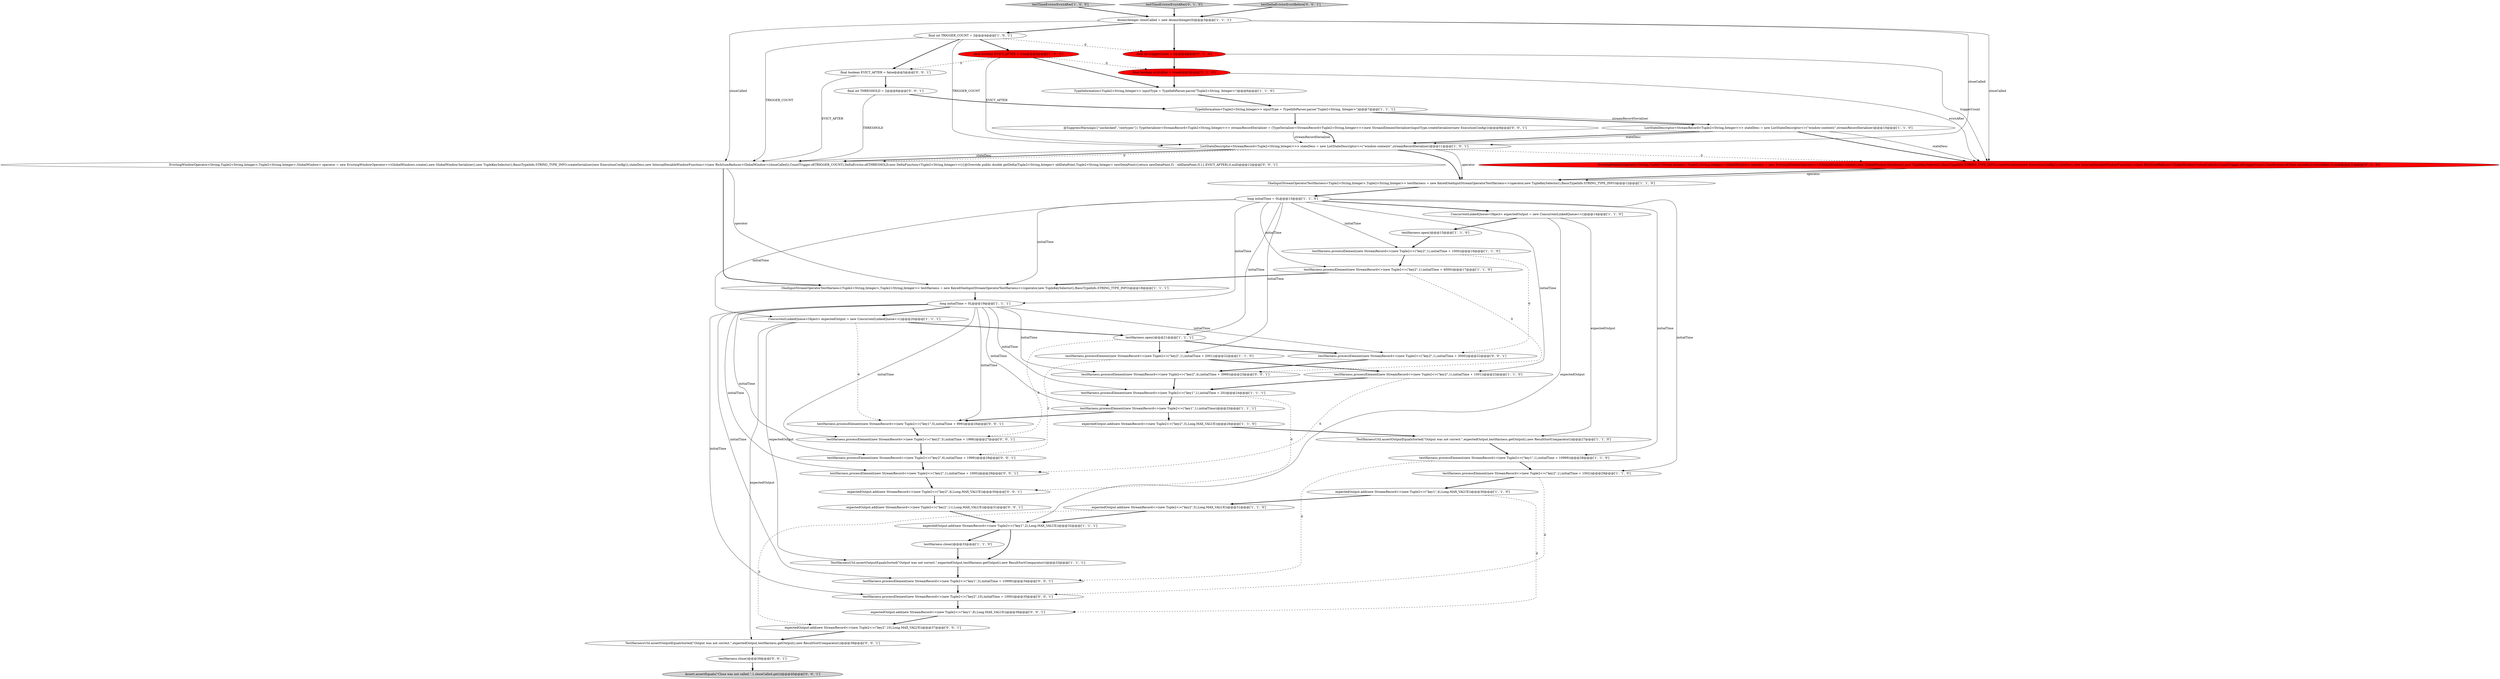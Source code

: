 digraph {
20 [style = filled, label = "TypeInformation<Tuple2<String,Integer>> inputType = TypeInfoParser.parse(\"Tuple2<String, Integer>\")@@@7@@@['1', '1', '1']", fillcolor = white, shape = ellipse image = "AAA0AAABBB1BBB"];
14 [style = filled, label = "testHarness.processElement(new StreamRecord<>(new Tuple2<>(\"key2\",1),initialTime + 2001))@@@22@@@['1', '1', '0']", fillcolor = white, shape = ellipse image = "AAA0AAABBB1BBB"];
33 [style = filled, label = "final int triggerCount = 2@@@4@@@['0', '1', '0']", fillcolor = red, shape = ellipse image = "AAA1AAABBB2BBB"];
11 [style = filled, label = "expectedOutput.add(new StreamRecord<>(new Tuple2<>(\"key1\",2),Long.MAX_VALUE))@@@32@@@['1', '1', '1']", fillcolor = white, shape = ellipse image = "AAA0AAABBB1BBB"];
34 [style = filled, label = "EvictingWindowOperator<String,Tuple2<String,Integer>,Tuple2<String,Integer>,GlobalWindow> operator = new EvictingWindowOperator<>(GlobalWindows.create(),new GlobalWindow.Serializer(),new TupleKeySelector(),BasicTypeInfo.STRING_TYPE_INFO.createSerializer(new ExecutionConfig()),stateDesc,new InternalIterableWindowFunction<>(new RichSumReducer<GlobalWindow>(closeCalled)),CountTrigger.of(triggerCount),TimeEvictor.of(Time.seconds(2),evictAfter),0,null)@@@11@@@['0', '1', '0']", fillcolor = red, shape = ellipse image = "AAA1AAABBB2BBB"];
2 [style = filled, label = "testHarness.open()@@@21@@@['1', '1', '1']", fillcolor = white, shape = ellipse image = "AAA0AAABBB1BBB"];
6 [style = filled, label = "testHarness.processElement(new StreamRecord<>(new Tuple2<>(\"key1\",1),initialTime + 20))@@@24@@@['1', '1', '1']", fillcolor = white, shape = ellipse image = "AAA0AAABBB1BBB"];
15 [style = filled, label = "testTimeEvictorEvictAfter['1', '0', '0']", fillcolor = lightgray, shape = diamond image = "AAA0AAABBB1BBB"];
4 [style = filled, label = "ListStateDescriptor<StreamRecord<Tuple2<String,Integer>>> stateDesc = new ListStateDescriptor<>(\"window-contents\",streamRecordSerializer)@@@11@@@['1', '0', '1']", fillcolor = white, shape = ellipse image = "AAA0AAABBB1BBB"];
38 [style = filled, label = "expectedOutput.add(new StreamRecord<>(new Tuple2<>(\"key1\",8),Long.MAX_VALUE))@@@36@@@['0', '0', '1']", fillcolor = white, shape = ellipse image = "AAA0AAABBB3BBB"];
42 [style = filled, label = "testHarness.processElement(new StreamRecord<>(new Tuple2<>(\"key2\",4),initialTime + 3999))@@@23@@@['0', '0', '1']", fillcolor = white, shape = ellipse image = "AAA0AAABBB3BBB"];
45 [style = filled, label = "testHarness.processElement(new StreamRecord<>(new Tuple2<>(\"key2\",5),initialTime + 1998))@@@27@@@['0', '0', '1']", fillcolor = white, shape = ellipse image = "AAA0AAABBB3BBB"];
48 [style = filled, label = "testHarness.processElement(new StreamRecord<>(new Tuple2<>(\"key1\",3),initialTime + 10999))@@@34@@@['0', '0', '1']", fillcolor = white, shape = ellipse image = "AAA0AAABBB3BBB"];
53 [style = filled, label = "testHarness.processElement(new StreamRecord<>(new Tuple2<>(\"key2\",1),initialTime + 3000))@@@22@@@['0', '0', '1']", fillcolor = white, shape = ellipse image = "AAA0AAABBB3BBB"];
46 [style = filled, label = "EvictingWindowOperator<String,Tuple2<String,Integer>,Tuple2<String,Integer>,GlobalWindow> operator = new EvictingWindowOperator<>(GlobalWindows.create(),new GlobalWindow.Serializer(),new TupleKeySelector(),BasicTypeInfo.STRING_TYPE_INFO.createSerializer(new ExecutionConfig()),stateDesc,new InternalIterableWindowFunction<>(new RichSumReducer<GlobalWindow>(closeCalled)),CountTrigger.of(TRIGGER_COUNT),DeltaEvictor.of(THRESHOLD,new DeltaFunction<Tuple2<String,Integer>>(){@Override public double getDelta(Tuple2<String,Integer> oldDataPoint,Tuple2<String,Integer> newDataPoint){return newDataPoint.f1 - oldDataPoint.f1}},EVICT_AFTER),0,null)@@@12@@@['0', '0', '1']", fillcolor = white, shape = ellipse image = "AAA0AAABBB3BBB"];
8 [style = filled, label = "TypeInformation<Tuple2<String,Integer>> inputType = TypeInfoParser.parse(\"Tuple2<String, Integer>\")@@@6@@@['1', '1', '0']", fillcolor = white, shape = ellipse image = "AAA0AAABBB1BBB"];
12 [style = filled, label = "TestHarnessUtil.assertOutputEqualsSorted(\"Output was not correct.\",expectedOutput,testHarness.getOutput(),new ResultSortComparator())@@@33@@@['1', '1', '1']", fillcolor = white, shape = ellipse image = "AAA0AAABBB1BBB"];
0 [style = filled, label = "AtomicInteger closeCalled = new AtomicInteger(0)@@@3@@@['1', '1', '1']", fillcolor = white, shape = ellipse image = "AAA0AAABBB1BBB"];
40 [style = filled, label = "expectedOutput.add(new StreamRecord<>(new Tuple2<>(\"key2\",11),Long.MAX_VALUE))@@@31@@@['0', '0', '1']", fillcolor = white, shape = ellipse image = "AAA0AAABBB3BBB"];
47 [style = filled, label = "expectedOutput.add(new StreamRecord<>(new Tuple2<>(\"key2\",10),Long.MAX_VALUE))@@@37@@@['0', '0', '1']", fillcolor = white, shape = ellipse image = "AAA0AAABBB3BBB"];
49 [style = filled, label = "testHarness.processElement(new StreamRecord<>(new Tuple2<>(\"key2\",6),initialTime + 1999))@@@28@@@['0', '0', '1']", fillcolor = white, shape = ellipse image = "AAA0AAABBB3BBB"];
7 [style = filled, label = "expectedOutput.add(new StreamRecord<>(new Tuple2<>(\"key2\",3),Long.MAX_VALUE))@@@26@@@['1', '1', '0']", fillcolor = white, shape = ellipse image = "AAA0AAABBB1BBB"];
23 [style = filled, label = "ListStateDescriptor<StreamRecord<Tuple2<String,Integer>>> stateDesc = new ListStateDescriptor<>(\"window-contents\",streamRecordSerializer)@@@10@@@['1', '1', '0']", fillcolor = white, shape = ellipse image = "AAA0AAABBB1BBB"];
32 [style = filled, label = "testTimeEvictorEvictAfter['0', '1', '0']", fillcolor = lightgray, shape = diamond image = "AAA0AAABBB2BBB"];
29 [style = filled, label = "testHarness.processElement(new StreamRecord<>(new Tuple2<>(\"key2\",1),initialTime + 1002))@@@29@@@['1', '1', '0']", fillcolor = white, shape = ellipse image = "AAA0AAABBB1BBB"];
39 [style = filled, label = "testHarness.processElement(new StreamRecord<>(new Tuple2<>(\"key2\",1),initialTime + 1000))@@@29@@@['0', '0', '1']", fillcolor = white, shape = ellipse image = "AAA0AAABBB3BBB"];
27 [style = filled, label = "expectedOutput.add(new StreamRecord<>(new Tuple2<>(\"key1\",4),Long.MAX_VALUE))@@@30@@@['1', '1', '0']", fillcolor = white, shape = ellipse image = "AAA0AAABBB1BBB"];
54 [style = filled, label = "final boolean EVICT_AFTER = false@@@5@@@['0', '0', '1']", fillcolor = white, shape = ellipse image = "AAA0AAABBB3BBB"];
37 [style = filled, label = "Assert.assertEquals(\"Close was not called.\",1,closeCalled.get())@@@40@@@['0', '0', '1']", fillcolor = lightgray, shape = ellipse image = "AAA0AAABBB3BBB"];
13 [style = filled, label = "testHarness.open()@@@15@@@['1', '1', '0']", fillcolor = white, shape = ellipse image = "AAA0AAABBB1BBB"];
43 [style = filled, label = "@SuppressWarnings({\"unchecked\",\"rawtypes\"}) TypeSerializer<StreamRecord<Tuple2<String,Integer>>> streamRecordSerializer = (TypeSerializer<StreamRecord<Tuple2<String,Integer>>>)new StreamElementSerializer(inputType.createSerializer(new ExecutionConfig()))@@@8@@@['0', '0', '1']", fillcolor = white, shape = ellipse image = "AAA0AAABBB3BBB"];
5 [style = filled, label = "ConcurrentLinkedQueue<Object> expectedOutput = new ConcurrentLinkedQueue<>()@@@20@@@['1', '1', '1']", fillcolor = white, shape = ellipse image = "AAA0AAABBB1BBB"];
22 [style = filled, label = "final int TRIGGER_COUNT = 2@@@4@@@['1', '0', '1']", fillcolor = white, shape = ellipse image = "AAA0AAABBB1BBB"];
28 [style = filled, label = "TestHarnessUtil.assertOutputEqualsSorted(\"Output was not correct.\",expectedOutput,testHarness.getOutput(),new ResultSortComparator())@@@27@@@['1', '1', '0']", fillcolor = white, shape = ellipse image = "AAA0AAABBB1BBB"];
31 [style = filled, label = "final boolean evictAfter = true@@@5@@@['0', '1', '0']", fillcolor = red, shape = ellipse image = "AAA1AAABBB2BBB"];
21 [style = filled, label = "long initialTime = 0L@@@19@@@['1', '1', '1']", fillcolor = white, shape = ellipse image = "AAA0AAABBB1BBB"];
36 [style = filled, label = "TestHarnessUtil.assertOutputEqualsSorted(\"Output was not correct.\",expectedOutput,testHarness.getOutput(),new ResultSortComparator())@@@38@@@['0', '0', '1']", fillcolor = white, shape = ellipse image = "AAA0AAABBB3BBB"];
52 [style = filled, label = "final int THRESHOLD = 2@@@6@@@['0', '0', '1']", fillcolor = white, shape = ellipse image = "AAA0AAABBB3BBB"];
18 [style = filled, label = "testHarness.close()@@@33@@@['1', '1', '0']", fillcolor = white, shape = ellipse image = "AAA0AAABBB1BBB"];
35 [style = filled, label = "testDeltaEvictorEvictBefore['0', '0', '1']", fillcolor = lightgray, shape = diamond image = "AAA0AAABBB3BBB"];
16 [style = filled, label = "testHarness.processElement(new StreamRecord<>(new Tuple2<>(\"key1\",1),initialTime + 10999))@@@28@@@['1', '1', '0']", fillcolor = white, shape = ellipse image = "AAA0AAABBB1BBB"];
51 [style = filled, label = "testHarness.close()@@@39@@@['0', '0', '1']", fillcolor = white, shape = ellipse image = "AAA0AAABBB3BBB"];
41 [style = filled, label = "testHarness.processElement(new StreamRecord<>(new Tuple2<>(\"key2\",10),initialTime + 1000))@@@35@@@['0', '0', '1']", fillcolor = white, shape = ellipse image = "AAA0AAABBB3BBB"];
50 [style = filled, label = "testHarness.processElement(new StreamRecord<>(new Tuple2<>(\"key1\",5),initialTime + 999))@@@26@@@['0', '0', '1']", fillcolor = white, shape = ellipse image = "AAA0AAABBB3BBB"];
44 [style = filled, label = "expectedOutput.add(new StreamRecord<>(new Tuple2<>(\"key2\",4),Long.MAX_VALUE))@@@30@@@['0', '0', '1']", fillcolor = white, shape = ellipse image = "AAA0AAABBB3BBB"];
1 [style = filled, label = "testHarness.processElement(new StreamRecord<>(new Tuple2<>(\"key2\",1),initialTime + 4000))@@@17@@@['1', '1', '0']", fillcolor = white, shape = ellipse image = "AAA0AAABBB1BBB"];
19 [style = filled, label = "OneInputStreamOperatorTestHarness<Tuple2<String,Integer>,Tuple2<String,Integer>> testHarness = new KeyedOneInputStreamOperatorTestHarness<>(operator,new TupleKeySelector(),BasicTypeInfo.STRING_TYPE_INFO)@@@18@@@['1', '1', '1']", fillcolor = white, shape = ellipse image = "AAA0AAABBB1BBB"];
24 [style = filled, label = "long initialTime = 0L@@@13@@@['1', '1', '0']", fillcolor = white, shape = ellipse image = "AAA0AAABBB1BBB"];
17 [style = filled, label = "ConcurrentLinkedQueue<Object> expectedOutput = new ConcurrentLinkedQueue<>()@@@14@@@['1', '1', '0']", fillcolor = white, shape = ellipse image = "AAA0AAABBB1BBB"];
9 [style = filled, label = "OneInputStreamOperatorTestHarness<Tuple2<String,Integer>,Tuple2<String,Integer>> testHarness = new KeyedOneInputStreamOperatorTestHarness<>(operator,new TupleKeySelector(),BasicTypeInfo.STRING_TYPE_INFO)@@@12@@@['1', '1', '0']", fillcolor = white, shape = ellipse image = "AAA0AAABBB1BBB"];
25 [style = filled, label = "final boolean EVICT_AFTER = true@@@5@@@['1', '0', '0']", fillcolor = red, shape = ellipse image = "AAA1AAABBB1BBB"];
26 [style = filled, label = "expectedOutput.add(new StreamRecord<>(new Tuple2<>(\"key2\",5),Long.MAX_VALUE))@@@31@@@['1', '1', '0']", fillcolor = white, shape = ellipse image = "AAA0AAABBB1BBB"];
3 [style = filled, label = "testHarness.processElement(new StreamRecord<>(new Tuple2<>(\"key2\",1),initialTime + 1001))@@@23@@@['1', '1', '0']", fillcolor = white, shape = ellipse image = "AAA0AAABBB1BBB"];
30 [style = filled, label = "testHarness.processElement(new StreamRecord<>(new Tuple2<>(\"key2\",1),initialTime + 1000))@@@16@@@['1', '1', '0']", fillcolor = white, shape = ellipse image = "AAA0AAABBB1BBB"];
10 [style = filled, label = "testHarness.processElement(new StreamRecord<>(new Tuple2<>(\"key1\",1),initialTime))@@@25@@@['1', '1', '1']", fillcolor = white, shape = ellipse image = "AAA0AAABBB1BBB"];
1->42 [style = dashed, label="0"];
14->3 [style = bold, label=""];
27->38 [style = dashed, label="0"];
34->9 [style = bold, label=""];
24->21 [style = solid, label="initialTime"];
21->10 [style = solid, label="initialTime"];
32->0 [style = bold, label=""];
24->16 [style = solid, label="initialTime"];
26->11 [style = bold, label=""];
43->4 [style = bold, label=""];
2->53 [style = bold, label=""];
40->11 [style = bold, label=""];
49->39 [style = bold, label=""];
8->20 [style = bold, label=""];
15->0 [style = bold, label=""];
2->14 [style = bold, label=""];
54->46 [style = solid, label="EVICT_AFTER"];
24->17 [style = bold, label=""];
50->45 [style = bold, label=""];
24->30 [style = solid, label="initialTime"];
24->3 [style = solid, label="initialTime"];
20->43 [style = bold, label=""];
52->46 [style = solid, label="THRESHOLD"];
24->14 [style = solid, label="initialTime"];
4->9 [style = solid, label="operator"];
33->34 [style = solid, label="triggerCount"];
9->24 [style = bold, label=""];
5->12 [style = solid, label="expectedOutput"];
4->46 [style = bold, label=""];
10->50 [style = bold, label=""];
24->1 [style = solid, label="initialTime"];
54->52 [style = bold, label=""];
21->42 [style = solid, label="initialTime"];
22->25 [style = bold, label=""];
48->41 [style = bold, label=""];
3->39 [style = dashed, label="0"];
21->48 [style = solid, label="initialTime"];
16->29 [style = bold, label=""];
18->12 [style = bold, label=""];
26->47 [style = dashed, label="0"];
11->12 [style = bold, label=""];
12->48 [style = bold, label=""];
24->19 [style = solid, label="initialTime"];
10->7 [style = bold, label=""];
11->18 [style = bold, label=""];
29->27 [style = bold, label=""];
43->4 [style = solid, label="streamRecordSerializer"];
35->0 [style = bold, label=""];
16->48 [style = dashed, label="0"];
20->23 [style = bold, label=""];
21->45 [style = solid, label="initialTime"];
17->28 [style = solid, label="expectedOutput"];
4->34 [style = dashed, label="0"];
38->47 [style = bold, label=""];
25->4 [style = solid, label="EVICT_AFTER"];
41->38 [style = bold, label=""];
46->19 [style = bold, label=""];
22->54 [style = bold, label=""];
1->19 [style = bold, label=""];
47->36 [style = bold, label=""];
31->34 [style = solid, label="evictAfter"];
21->49 [style = solid, label="initialTime"];
24->29 [style = solid, label="initialTime"];
27->26 [style = bold, label=""];
4->9 [style = bold, label=""];
0->4 [style = solid, label="closeCalled"];
36->51 [style = bold, label=""];
22->33 [style = dashed, label="0"];
53->42 [style = bold, label=""];
21->50 [style = solid, label="initialTime"];
3->6 [style = bold, label=""];
29->41 [style = dashed, label="0"];
4->46 [style = dashed, label="0"];
5->36 [style = solid, label="expectedOutput"];
21->5 [style = bold, label=""];
34->9 [style = solid, label="operator"];
4->46 [style = solid, label="stateDesc"];
51->37 [style = bold, label=""];
7->28 [style = bold, label=""];
2->45 [style = dashed, label="0"];
17->11 [style = solid, label="expectedOutput"];
6->10 [style = bold, label=""];
25->31 [style = dashed, label="0"];
0->34 [style = solid, label="closeCalled"];
21->41 [style = solid, label="initialTime"];
17->13 [style = bold, label=""];
21->53 [style = solid, label="initialTime"];
31->8 [style = bold, label=""];
19->21 [style = bold, label=""];
5->50 [style = dashed, label="0"];
23->34 [style = solid, label="stateDesc"];
30->1 [style = bold, label=""];
39->44 [style = bold, label=""];
25->54 [style = dashed, label="0"];
45->49 [style = bold, label=""];
0->46 [style = solid, label="closeCalled"];
23->4 [style = bold, label=""];
44->40 [style = bold, label=""];
13->30 [style = bold, label=""];
21->39 [style = solid, label="initialTime"];
24->2 [style = solid, label="initialTime"];
28->16 [style = bold, label=""];
30->53 [style = dashed, label="0"];
52->20 [style = bold, label=""];
24->5 [style = solid, label="initialTime"];
5->2 [style = bold, label=""];
42->6 [style = bold, label=""];
0->33 [style = bold, label=""];
46->19 [style = solid, label="operator"];
21->6 [style = solid, label="initialTime"];
0->22 [style = bold, label=""];
23->34 [style = bold, label=""];
33->31 [style = bold, label=""];
25->8 [style = bold, label=""];
20->23 [style = solid, label="streamRecordSerializer"];
14->49 [style = dashed, label="0"];
23->4 [style = solid, label="stateDesc"];
22->46 [style = solid, label="TRIGGER_COUNT"];
22->4 [style = solid, label="TRIGGER_COUNT"];
6->44 [style = dashed, label="0"];
}
